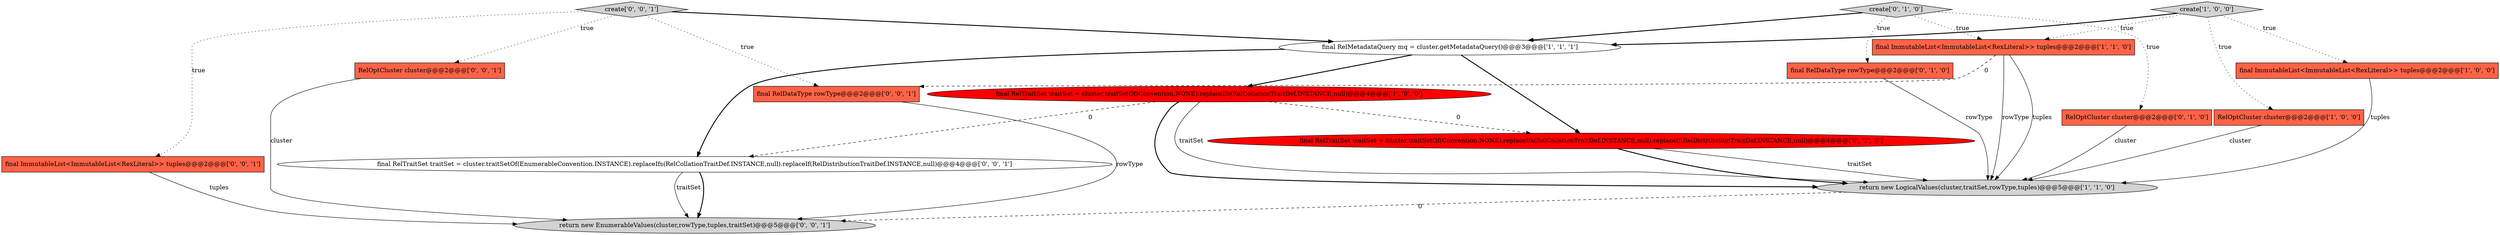 digraph {
15 [style = filled, label = "final RelDataType rowType@@@2@@@['0', '0', '1']", fillcolor = tomato, shape = box image = "AAA0AAABBB3BBB"];
12 [style = filled, label = "RelOptCluster cluster@@@2@@@['0', '0', '1']", fillcolor = tomato, shape = box image = "AAA0AAABBB3BBB"];
0 [style = filled, label = "create['1', '0', '0']", fillcolor = lightgray, shape = diamond image = "AAA0AAABBB1BBB"];
3 [style = filled, label = "final RelTraitSet traitSet = cluster.traitSetOf(Convention.NONE).replaceIfs(RelCollationTraitDef.INSTANCE,null)@@@4@@@['1', '0', '0']", fillcolor = red, shape = ellipse image = "AAA1AAABBB1BBB"];
4 [style = filled, label = "RelOptCluster cluster@@@2@@@['1', '0', '0']", fillcolor = tomato, shape = box image = "AAA0AAABBB1BBB"];
6 [style = filled, label = "final ImmutableList<ImmutableList<RexLiteral>> tuples@@@2@@@['1', '1', '0']", fillcolor = tomato, shape = box image = "AAA0AAABBB1BBB"];
2 [style = filled, label = "final ImmutableList<ImmutableList<RexLiteral>> tuples@@@2@@@['1', '0', '0']", fillcolor = tomato, shape = box image = "AAA0AAABBB1BBB"];
7 [style = filled, label = "final RelDataType rowType@@@2@@@['0', '1', '0']", fillcolor = tomato, shape = box image = "AAA0AAABBB2BBB"];
8 [style = filled, label = "final RelTraitSet traitSet = cluster.traitSetOf(Convention.NONE).replaceIfs(RelCollationTraitDef.INSTANCE,null).replaceIf(RelDistributionTraitDef.INSTANCE,null)@@@4@@@['0', '1', '0']", fillcolor = red, shape = ellipse image = "AAA1AAABBB2BBB"];
5 [style = filled, label = "final RelMetadataQuery mq = cluster.getMetadataQuery()@@@3@@@['1', '1', '1']", fillcolor = white, shape = ellipse image = "AAA0AAABBB1BBB"];
13 [style = filled, label = "final ImmutableList<ImmutableList<RexLiteral>> tuples@@@2@@@['0', '0', '1']", fillcolor = tomato, shape = box image = "AAA0AAABBB3BBB"];
1 [style = filled, label = "return new LogicalValues(cluster,traitSet,rowType,tuples)@@@5@@@['1', '1', '0']", fillcolor = lightgray, shape = ellipse image = "AAA0AAABBB1BBB"];
16 [style = filled, label = "return new EnumerableValues(cluster,rowType,tuples,traitSet)@@@5@@@['0', '0', '1']", fillcolor = lightgray, shape = ellipse image = "AAA0AAABBB3BBB"];
10 [style = filled, label = "create['0', '1', '0']", fillcolor = lightgray, shape = diamond image = "AAA0AAABBB2BBB"];
9 [style = filled, label = "RelOptCluster cluster@@@2@@@['0', '1', '0']", fillcolor = tomato, shape = box image = "AAA0AAABBB2BBB"];
14 [style = filled, label = "create['0', '0', '1']", fillcolor = lightgray, shape = diamond image = "AAA0AAABBB3BBB"];
11 [style = filled, label = "final RelTraitSet traitSet = cluster.traitSetOf(EnumerableConvention.INSTANCE).replaceIfs(RelCollationTraitDef.INSTANCE,null).replaceIf(RelDistributionTraitDef.INSTANCE,null)@@@4@@@['0', '0', '1']", fillcolor = white, shape = ellipse image = "AAA0AAABBB3BBB"];
12->16 [style = solid, label="cluster"];
13->16 [style = solid, label="tuples"];
5->3 [style = bold, label=""];
5->8 [style = bold, label=""];
11->16 [style = bold, label=""];
10->6 [style = dotted, label="true"];
14->12 [style = dotted, label="true"];
3->1 [style = bold, label=""];
6->1 [style = solid, label="rowType"];
0->4 [style = dotted, label="true"];
6->1 [style = solid, label="tuples"];
0->6 [style = dotted, label="true"];
10->9 [style = dotted, label="true"];
15->16 [style = solid, label="rowType"];
9->1 [style = solid, label="cluster"];
14->13 [style = dotted, label="true"];
8->1 [style = solid, label="traitSet"];
8->1 [style = bold, label=""];
3->1 [style = solid, label="traitSet"];
14->15 [style = dotted, label="true"];
10->5 [style = bold, label=""];
6->15 [style = dashed, label="0"];
1->16 [style = dashed, label="0"];
11->16 [style = solid, label="traitSet"];
4->1 [style = solid, label="cluster"];
3->8 [style = dashed, label="0"];
5->11 [style = bold, label=""];
0->2 [style = dotted, label="true"];
7->1 [style = solid, label="rowType"];
10->7 [style = dotted, label="true"];
3->11 [style = dashed, label="0"];
0->5 [style = bold, label=""];
14->5 [style = bold, label=""];
2->1 [style = solid, label="tuples"];
}
